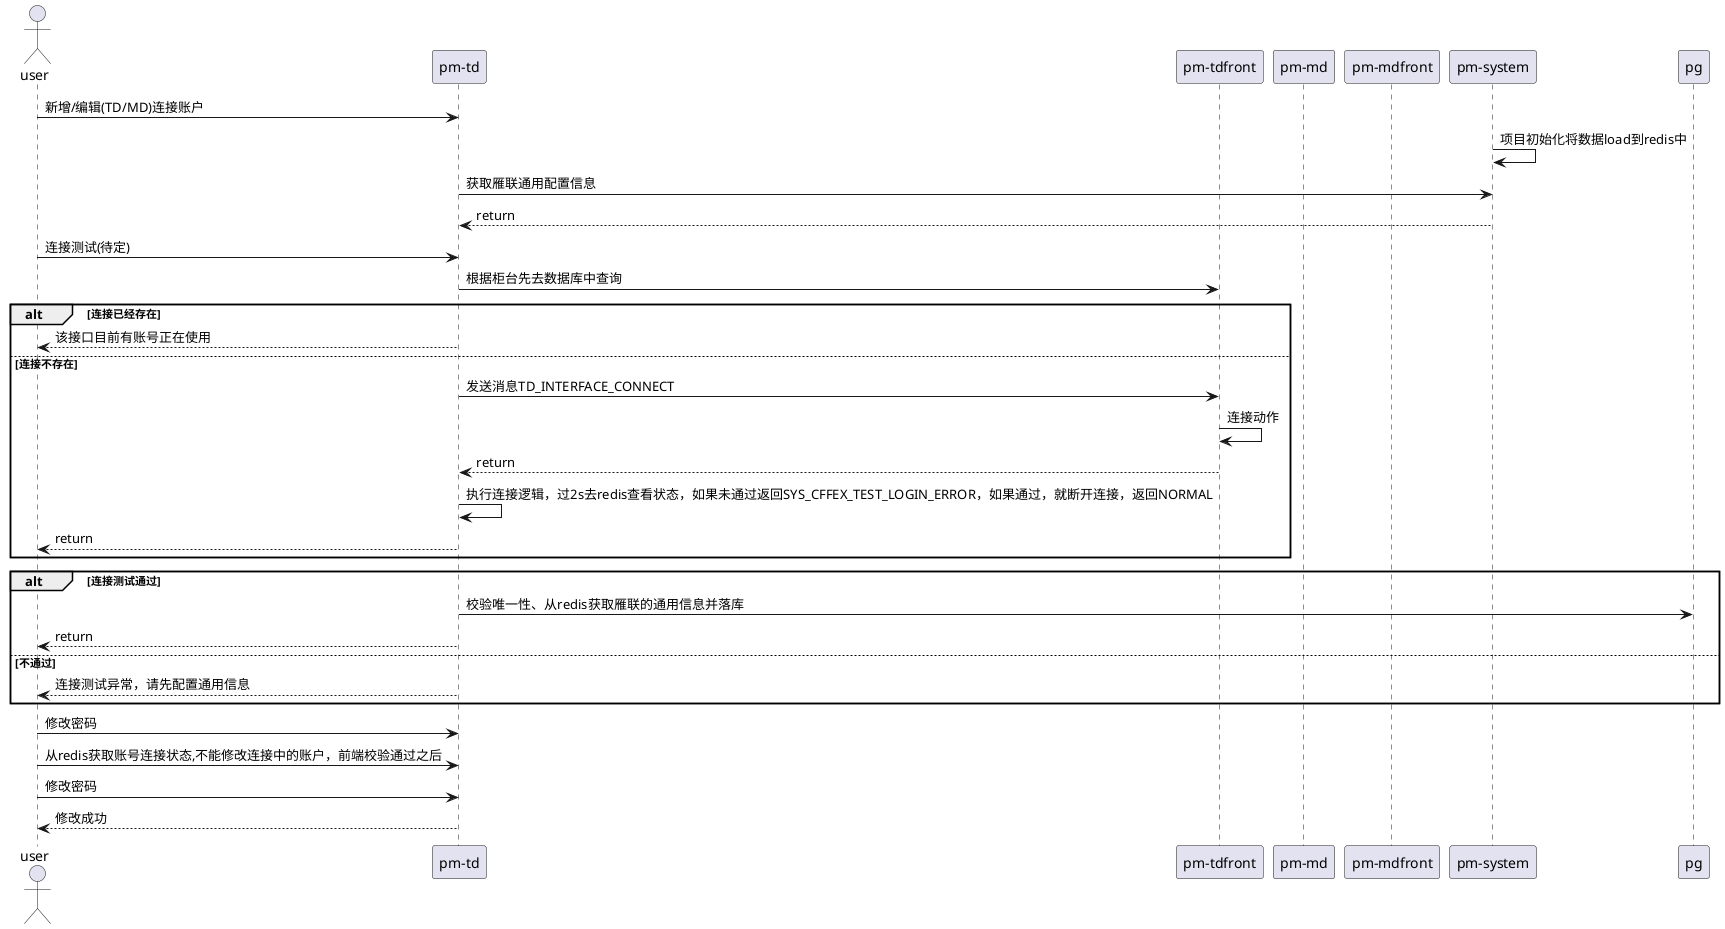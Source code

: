 @startuml
actor user
participant "pm-td" as td
participant "pm-tdfront" as tdfront
participant "pm-md" as md
participant "pm-mdfront" as mdfront
participant "pm-system" as system
participant pg

user -> td : 新增/编辑(TD/MD)连接账户
system -> system : 项目初始化将数据load到redis中
td -> system : 获取雁联通用配置信息
system --> td : return
user -> td : 连接测试(待定)
td -> tdfront : 根据柜台先去数据库中查询
  alt 连接已经存在
     td --> user : 该接口目前有账号正在使用
  else 连接不存在
     td -> tdfront: 发送消息TD_INTERFACE_CONNECT
     tdfront-> tdfront : 连接动作
     tdfront --> td : return
     td -> td : 执行连接逻辑，过2s去redis查看状态，如果未通过返回SYS_CFFEX_TEST_LOGIN_ERROR，如果通过，就断开连接，返回NORMAL
     td --> user : return
  end
alt 连接测试通过
  td -> pg:校验唯一性、从redis获取雁联的通用信息并落库
  td --> user : return
else 不通过
  td --> user: 连接测试异常，请先配置通用信息
end

user -> td :修改密码
user -> td: 从redis获取账号连接状态,不能修改连接中的账户，前端校验通过之后
user -> td: 修改密码
td --> user :修改成功
@enduml

